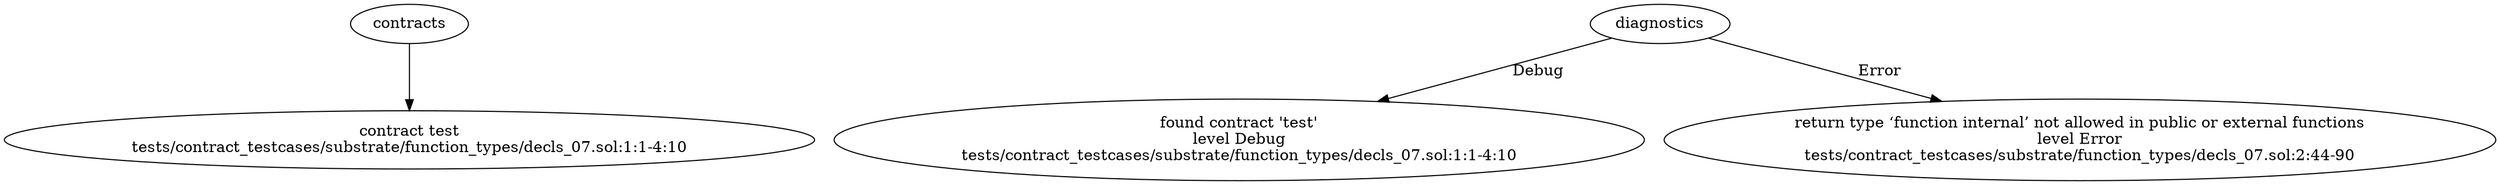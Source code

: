 strict digraph "tests/contract_testcases/substrate/function_types/decls_07.sol" {
	contract [label="contract test\ntests/contract_testcases/substrate/function_types/decls_07.sol:1:1-4:10"]
	diagnostic [label="found contract 'test'\nlevel Debug\ntests/contract_testcases/substrate/function_types/decls_07.sol:1:1-4:10"]
	diagnostic_5 [label="return type ‘function internal’ not allowed in public or external functions\nlevel Error\ntests/contract_testcases/substrate/function_types/decls_07.sol:2:44-90"]
	contracts -> contract
	diagnostics -> diagnostic [label="Debug"]
	diagnostics -> diagnostic_5 [label="Error"]
}

